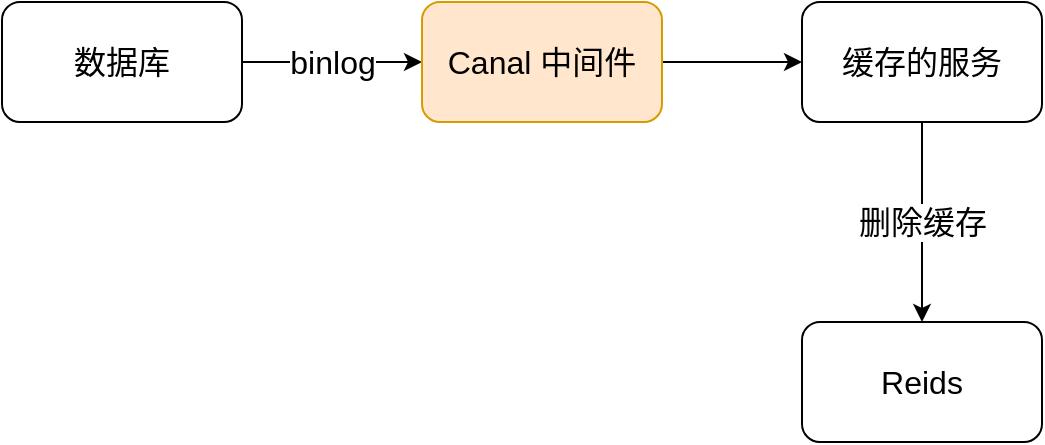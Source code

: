 <mxfile version="15.2.9" type="github">
  <diagram id="OZnmdtayX9LxRl-VlWyn" name="第 1 页">
    <mxGraphModel dx="946" dy="501" grid="1" gridSize="10" guides="1" tooltips="1" connect="1" arrows="1" fold="1" page="1" pageScale="1" pageWidth="827" pageHeight="1169" math="0" shadow="0">
      <root>
        <mxCell id="0" />
        <mxCell id="1" parent="0" />
        <mxCell id="zYgVgm1hGIB6E4Q6BcmA-6" value="binlog" style="edgeStyle=orthogonalEdgeStyle;rounded=0;orthogonalLoop=1;jettySize=auto;html=1;fontSize=16;" edge="1" parent="1" source="zYgVgm1hGIB6E4Q6BcmA-1" target="zYgVgm1hGIB6E4Q6BcmA-2">
          <mxGeometry relative="1" as="geometry" />
        </mxCell>
        <mxCell id="zYgVgm1hGIB6E4Q6BcmA-1" value="数据库" style="rounded=1;whiteSpace=wrap;html=1;fontSize=16;" vertex="1" parent="1">
          <mxGeometry x="60" y="130" width="120" height="60" as="geometry" />
        </mxCell>
        <mxCell id="zYgVgm1hGIB6E4Q6BcmA-7" style="edgeStyle=orthogonalEdgeStyle;rounded=0;orthogonalLoop=1;jettySize=auto;html=1;entryX=0;entryY=0.5;entryDx=0;entryDy=0;fontSize=16;" edge="1" parent="1" source="zYgVgm1hGIB6E4Q6BcmA-2" target="zYgVgm1hGIB6E4Q6BcmA-3">
          <mxGeometry relative="1" as="geometry" />
        </mxCell>
        <mxCell id="zYgVgm1hGIB6E4Q6BcmA-2" value="Canal 中间件" style="rounded=1;whiteSpace=wrap;html=1;fontSize=16;fillColor=#ffe6cc;strokeColor=#d79b00;" vertex="1" parent="1">
          <mxGeometry x="270" y="130" width="120" height="60" as="geometry" />
        </mxCell>
        <mxCell id="zYgVgm1hGIB6E4Q6BcmA-5" value="删除缓存" style="edgeStyle=orthogonalEdgeStyle;rounded=0;orthogonalLoop=1;jettySize=auto;html=1;fontSize=16;" edge="1" parent="1" source="zYgVgm1hGIB6E4Q6BcmA-3" target="zYgVgm1hGIB6E4Q6BcmA-4">
          <mxGeometry relative="1" as="geometry" />
        </mxCell>
        <mxCell id="zYgVgm1hGIB6E4Q6BcmA-3" value="缓存的服务" style="rounded=1;whiteSpace=wrap;html=1;fontSize=16;" vertex="1" parent="1">
          <mxGeometry x="460" y="130" width="120" height="60" as="geometry" />
        </mxCell>
        <mxCell id="zYgVgm1hGIB6E4Q6BcmA-4" value="Reids" style="rounded=1;whiteSpace=wrap;html=1;fontSize=16;" vertex="1" parent="1">
          <mxGeometry x="460" y="290" width="120" height="60" as="geometry" />
        </mxCell>
      </root>
    </mxGraphModel>
  </diagram>
</mxfile>
